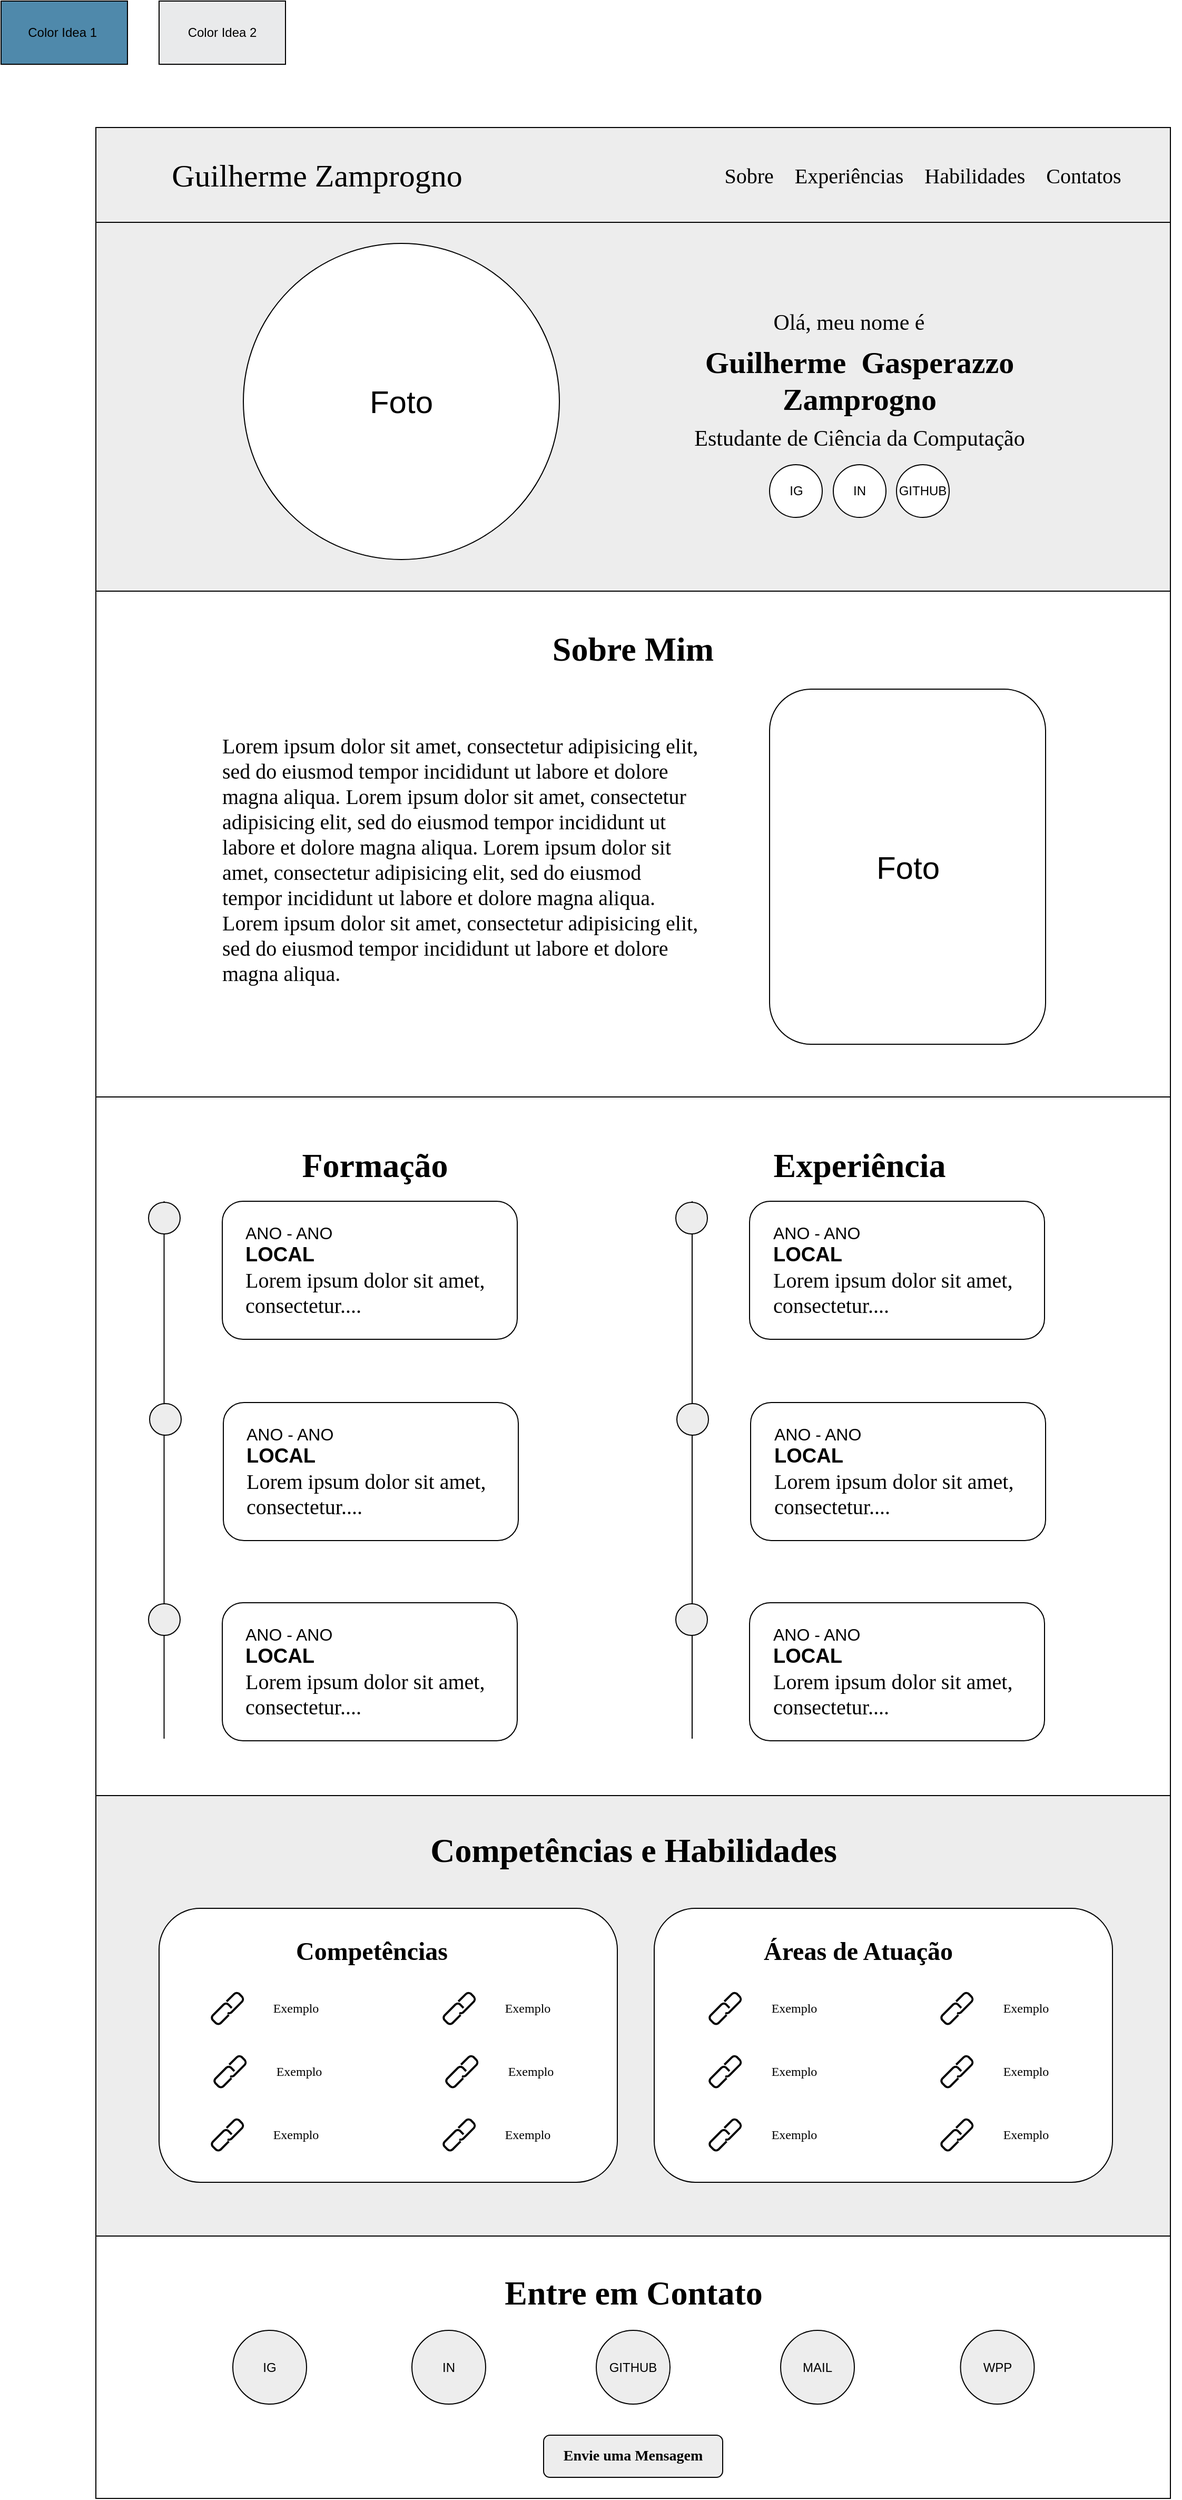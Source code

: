 <mxfile version="24.2.5" type="device" pages="2">
  <diagram name="Index" id="iQK3GB3rTl5IFS7BH4yy">
    <mxGraphModel dx="7560" dy="3790" grid="1" gridSize="10" guides="1" tooltips="1" connect="1" arrows="1" fold="1" page="1" pageScale="1" pageWidth="827" pageHeight="1169" math="0" shadow="0">
      <root>
        <mxCell id="0" />
        <mxCell id="1" parent="0" />
        <mxCell id="q1Ey_vbQQBh8fzx_5P-x-2" value="" style="rounded=0;whiteSpace=wrap;html=1;" parent="1" vertex="1">
          <mxGeometry x="100" y="170" width="1020" height="2250" as="geometry" />
        </mxCell>
        <mxCell id="q1Ey_vbQQBh8fzx_5P-x-16" value="" style="rounded=0;whiteSpace=wrap;html=1;" parent="1" vertex="1">
          <mxGeometry x="100" y="610" width="1020" height="480" as="geometry" />
        </mxCell>
        <mxCell id="q1Ey_vbQQBh8fzx_5P-x-6" value="" style="rounded=0;whiteSpace=wrap;html=1;fillColor=#EDEDED;strokeColor=#000000;" parent="1" vertex="1">
          <mxGeometry x="100" y="170" width="1020" height="440" as="geometry" />
        </mxCell>
        <mxCell id="5_ICcsxwsLxnQLs51w0j-1" value="Color Idea 1&amp;nbsp;" style="rounded=0;whiteSpace=wrap;html=1;fillColor=#4F89AB;" parent="1" vertex="1">
          <mxGeometry x="10" y="50" width="120" height="60" as="geometry" />
        </mxCell>
        <mxCell id="5_ICcsxwsLxnQLs51w0j-2" value="Color Idea 2" style="rounded=0;whiteSpace=wrap;html=1;fillColor=#e9eaeb;" parent="1" vertex="1">
          <mxGeometry x="160" y="50" width="120" height="60" as="geometry" />
        </mxCell>
        <mxCell id="q1Ey_vbQQBh8fzx_5P-x-3" value="" style="rounded=0;whiteSpace=wrap;html=1;fillColor=#EDEDED;" parent="1" vertex="1">
          <mxGeometry x="100" y="170" width="1020" height="90" as="geometry" />
        </mxCell>
        <mxCell id="q1Ey_vbQQBh8fzx_5P-x-4" value="Guilherme Zamprogno" style="text;html=1;align=center;verticalAlign=middle;whiteSpace=wrap;rounded=0;fontFamily=Montserrat;fontSize=30;fontStyle=0;fontSource=https%3A%2F%2Ffonts.googleapis.com%2Fcss%3Ffamily%3DMontserrat;" parent="1" vertex="1">
          <mxGeometry x="120" y="200" width="380" height="30" as="geometry" />
        </mxCell>
        <mxCell id="q1Ey_vbQQBh8fzx_5P-x-7" value="Sobre&amp;nbsp; &amp;nbsp; Experiências&amp;nbsp; &amp;nbsp; Habilidades&amp;nbsp; &amp;nbsp; Contatos" style="text;html=1;align=center;verticalAlign=middle;whiteSpace=wrap;rounded=0;fontFamily=Montserrat;fontSize=20;fontSource=https%3A%2F%2Ffonts.googleapis.com%2Fcss%3Ffamily%3DMontserrat;" parent="1" vertex="1">
          <mxGeometry x="640" y="200" width="490" height="30" as="geometry" />
        </mxCell>
        <mxCell id="q1Ey_vbQQBh8fzx_5P-x-8" value="&lt;font style=&quot;font-size: 30px;&quot;&gt;Foto&lt;/font&gt;" style="ellipse;whiteSpace=wrap;html=1;aspect=fixed;" parent="1" vertex="1">
          <mxGeometry x="240" y="280" width="300" height="300" as="geometry" />
        </mxCell>
        <mxCell id="q1Ey_vbQQBh8fzx_5P-x-10" value="Guilherme&amp;nbsp; Gasperazzo&lt;div style=&quot;font-size: 29px;&quot;&gt;Zamprogno&lt;/div&gt;" style="text;html=1;align=center;verticalAlign=middle;whiteSpace=wrap;rounded=0;fontFamily=Montserrat;fontSize=29;fontStyle=1;fontSource=https%3A%2F%2Ffonts.googleapis.com%2Fcss%3Ffamily%3DMontserrat;" parent="1" vertex="1">
          <mxGeometry x="620" y="395" width="410" height="30" as="geometry" />
        </mxCell>
        <mxCell id="q1Ey_vbQQBh8fzx_5P-x-12" value="Olá, meu nome é" style="text;html=1;align=center;verticalAlign=middle;whiteSpace=wrap;rounded=0;fontFamily=Montserrat;fontSize=21;fontStyle=0;fontSource=https%3A%2F%2Ffonts.googleapis.com%2Fcss%3Ffamily%3DMontserrat;" parent="1" vertex="1">
          <mxGeometry x="630" y="340" width="370" height="30" as="geometry" />
        </mxCell>
        <mxCell id="q1Ey_vbQQBh8fzx_5P-x-13" value="Estudante de Ciência da Computação" style="text;html=1;align=center;verticalAlign=middle;whiteSpace=wrap;rounded=0;fontFamily=Montserrat;fontSize=21;fontStyle=0;fontSource=https%3A%2F%2Ffonts.googleapis.com%2Fcss%3Ffamily%3DMontserrat;" parent="1" vertex="1">
          <mxGeometry x="560" y="450" width="530" height="30" as="geometry" />
        </mxCell>
        <mxCell id="q1Ey_vbQQBh8fzx_5P-x-15" value="Sobre Mim" style="text;html=1;align=center;verticalAlign=middle;whiteSpace=wrap;rounded=0;fontFamily=Montserrat;fontSize=32;fontStyle=1;fontSource=https%3A%2F%2Ffonts.googleapis.com%2Fcss%3Ffamily%3DMontserrat;" parent="1" vertex="1">
          <mxGeometry x="425" y="650" width="370" height="30" as="geometry" />
        </mxCell>
        <mxCell id="q1Ey_vbQQBh8fzx_5P-x-17" value="&lt;font style=&quot;font-size: 30px;&quot;&gt;Foto&lt;/font&gt;" style="rounded=1;whiteSpace=wrap;html=1;" parent="1" vertex="1">
          <mxGeometry x="739.5" y="703" width="262" height="337" as="geometry" />
        </mxCell>
        <mxCell id="q1Ey_vbQQBh8fzx_5P-x-18" value="&lt;h1 style=&quot;margin-top: 0px; font-size: 20px;&quot;&gt;&lt;span style=&quot;font-weight: normal; font-size: 20px;&quot;&gt;&lt;span style=&quot;background-color: initial; font-size: 20px;&quot;&gt;Lorem ipsum dolor sit amet, consectetur adipisicing elit, sed do eiusmod tempor incididunt ut labore et dolore magna aliqua.&amp;nbsp;&lt;/span&gt;Lorem ipsum dolor sit amet, consectetur adipisicing elit, sed do eiusmod tempor incididunt ut labore et dolore magna aliqua. Lorem ipsum dolor sit amet, consectetur adipisicing elit, sed do eiusmod tempor incididunt ut labore et dolore magna aliqua. Lorem ipsum dolor sit amet, consectetur adipisicing elit, sed do eiusmod tempor incididunt ut labore et dolore magna aliqua.&lt;/span&gt;&lt;br style=&quot;font-size: 20px;&quot;&gt;&lt;/h1&gt;" style="text;html=1;whiteSpace=wrap;overflow=hidden;rounded=0;fontSize=20;spacing=0;fontFamily=Montserrat;fontSource=https%3A%2F%2Ffonts.googleapis.com%2Fcss%3Ffamily%3DMontserrat;" parent="1" vertex="1">
          <mxGeometry x="219.5" y="740" width="450" height="350" as="geometry" />
        </mxCell>
        <mxCell id="q1Ey_vbQQBh8fzx_5P-x-19" value="" style="rounded=0;whiteSpace=wrap;html=1;" parent="1" vertex="1">
          <mxGeometry x="100" y="1090" width="1020" height="670" as="geometry" />
        </mxCell>
        <mxCell id="q1Ey_vbQQBh8fzx_5P-x-20" value="" style="rounded=0;whiteSpace=wrap;html=1;fillColor=#EDEDED;" parent="1" vertex="1">
          <mxGeometry x="100" y="1753" width="1020" height="418" as="geometry" />
        </mxCell>
        <mxCell id="q1Ey_vbQQBh8fzx_5P-x-21" value="" style="rounded=0;whiteSpace=wrap;html=1;" parent="1" vertex="1">
          <mxGeometry x="100" y="2171" width="1020" height="249" as="geometry" />
        </mxCell>
        <mxCell id="q1Ey_vbQQBh8fzx_5P-x-22" value="Formação" style="text;html=1;align=center;verticalAlign=middle;whiteSpace=wrap;rounded=0;fontFamily=Montserrat;fontSize=32;fontStyle=1;fontSource=https%3A%2F%2Ffonts.googleapis.com%2Fcss%3Ffamily%3DMontserrat;" parent="1" vertex="1">
          <mxGeometry x="180" y="1140" width="370" height="30" as="geometry" />
        </mxCell>
        <mxCell id="q1Ey_vbQQBh8fzx_5P-x-23" value="Experiência" style="text;html=1;align=center;verticalAlign=middle;whiteSpace=wrap;rounded=0;fontFamily=Montserrat;fontSize=32;fontStyle=1;fontSource=https%3A%2F%2Ffonts.googleapis.com%2Fcss%3Ffamily%3DMontserrat;" parent="1" vertex="1">
          <mxGeometry x="640" y="1140" width="370" height="30" as="geometry" />
        </mxCell>
        <mxCell id="q1Ey_vbQQBh8fzx_5P-x-24" value="Competências e Habilidades" style="text;html=1;align=center;verticalAlign=middle;whiteSpace=wrap;rounded=0;fontFamily=Montserrat;fontSize=32;fontStyle=1;fontSource=https%3A%2F%2Ffonts.googleapis.com%2Fcss%3Ffamily%3DMontserrat;" parent="1" vertex="1">
          <mxGeometry x="347.5" y="1790" width="525" height="30" as="geometry" />
        </mxCell>
        <mxCell id="q1Ey_vbQQBh8fzx_5P-x-25" value="" style="rounded=1;whiteSpace=wrap;html=1;" parent="1" vertex="1">
          <mxGeometry x="160" y="1860" width="435" height="260" as="geometry" />
        </mxCell>
        <mxCell id="q1Ey_vbQQBh8fzx_5P-x-26" value="&lt;h1 style=&quot;margin-top: 0px;&quot;&gt;Competências&lt;/h1&gt;" style="text;html=1;whiteSpace=wrap;overflow=hidden;rounded=0;fontFamily=Montserrat;fontSource=https%3A%2F%2Ffonts.googleapis.com%2Fcss%3Ffamily%3DMontserrat;" parent="1" vertex="1">
          <mxGeometry x="287.5" y="1880" width="180" height="40" as="geometry" />
        </mxCell>
        <mxCell id="q1Ey_vbQQBh8fzx_5P-x-27" value="" style="rounded=1;whiteSpace=wrap;html=1;" parent="1" vertex="1">
          <mxGeometry x="630" y="1860" width="435" height="260" as="geometry" />
        </mxCell>
        <mxCell id="sJt9_mHVqc-ff4HQ3_H--1" value="IG" style="ellipse;whiteSpace=wrap;html=1;aspect=fixed;" vertex="1" parent="1">
          <mxGeometry x="739.5" y="490" width="50" height="50" as="geometry" />
        </mxCell>
        <mxCell id="sJt9_mHVqc-ff4HQ3_H--2" value="IN" style="ellipse;whiteSpace=wrap;html=1;aspect=fixed;" vertex="1" parent="1">
          <mxGeometry x="800" y="490" width="50" height="50" as="geometry" />
        </mxCell>
        <mxCell id="sJt9_mHVqc-ff4HQ3_H--3" value="GITHUB" style="ellipse;whiteSpace=wrap;html=1;aspect=fixed;" vertex="1" parent="1">
          <mxGeometry x="860" y="490" width="50" height="50" as="geometry" />
        </mxCell>
        <mxCell id="sJt9_mHVqc-ff4HQ3_H--7" value="" style="endArrow=none;html=1;rounded=0;" edge="1" parent="1">
          <mxGeometry width="50" height="50" relative="1" as="geometry">
            <mxPoint x="164.75" y="1699" as="sourcePoint" />
            <mxPoint x="164.75" y="1189" as="targetPoint" />
          </mxGeometry>
        </mxCell>
        <mxCell id="sJt9_mHVqc-ff4HQ3_H--8" value="" style="endArrow=none;html=1;rounded=0;" edge="1" parent="1">
          <mxGeometry width="50" height="50" relative="1" as="geometry">
            <mxPoint x="666" y="1699" as="sourcePoint" />
            <mxPoint x="666" y="1189" as="targetPoint" />
          </mxGeometry>
        </mxCell>
        <mxCell id="sJt9_mHVqc-ff4HQ3_H--9" value="&lt;div style=&quot;&quot;&gt;&lt;span style=&quot;font-size: 16px; background-color: initial;&quot;&gt;ANO - ANO&lt;/span&gt;&lt;/div&gt;&lt;div&gt;&lt;b&gt;&lt;font style=&quot;font-size: 19px;&quot;&gt;LOCAL&lt;/font&gt;&lt;/b&gt;&lt;br&gt;&lt;font style=&quot;font-size: 19px;&quot;&gt;&lt;h1 style=&quot;font-family: Montserrat; margin-top: 0px; font-size: 20px;&quot;&gt;&lt;span style=&quot;font-weight: normal;&quot;&gt;&lt;span style=&quot;background-color: initial;&quot;&gt;Lorem ipsum dolor sit amet, consectetur....&lt;/span&gt;&lt;/span&gt;&lt;/h1&gt;&lt;/font&gt;&lt;/div&gt;" style="rounded=1;whiteSpace=wrap;html=1;align=left;spacingTop=12;spacingLeft=20;" vertex="1" parent="1">
          <mxGeometry x="220" y="1189" width="280" height="131" as="geometry" />
        </mxCell>
        <mxCell id="sJt9_mHVqc-ff4HQ3_H--10" value="" style="ellipse;whiteSpace=wrap;html=1;aspect=fixed;fillColor=#EDEDED;" vertex="1" parent="1">
          <mxGeometry x="150" y="1190" width="30" height="30" as="geometry" />
        </mxCell>
        <mxCell id="sJt9_mHVqc-ff4HQ3_H--12" value="&lt;div style=&quot;&quot;&gt;&lt;span style=&quot;font-size: 16px; background-color: initial;&quot;&gt;ANO - ANO&lt;/span&gt;&lt;/div&gt;&lt;div&gt;&lt;b&gt;&lt;font style=&quot;font-size: 19px;&quot;&gt;LOCAL&lt;/font&gt;&lt;/b&gt;&lt;br&gt;&lt;font style=&quot;font-size: 19px;&quot;&gt;&lt;h1 style=&quot;font-family: Montserrat; margin-top: 0px; font-size: 20px;&quot;&gt;&lt;span style=&quot;font-weight: normal;&quot;&gt;&lt;span style=&quot;background-color: initial;&quot;&gt;Lorem ipsum dolor sit amet, consectetur....&lt;/span&gt;&lt;/span&gt;&lt;/h1&gt;&lt;/font&gt;&lt;/div&gt;" style="rounded=1;whiteSpace=wrap;html=1;align=left;spacingTop=12;spacingLeft=20;" vertex="1" parent="1">
          <mxGeometry x="221" y="1380" width="280" height="131" as="geometry" />
        </mxCell>
        <mxCell id="sJt9_mHVqc-ff4HQ3_H--13" value="" style="ellipse;whiteSpace=wrap;html=1;aspect=fixed;fillColor=#EDEDED;" vertex="1" parent="1">
          <mxGeometry x="151" y="1381" width="30" height="30" as="geometry" />
        </mxCell>
        <mxCell id="sJt9_mHVqc-ff4HQ3_H--14" value="&lt;div style=&quot;&quot;&gt;&lt;span style=&quot;font-size: 16px; background-color: initial;&quot;&gt;ANO - ANO&lt;/span&gt;&lt;/div&gt;&lt;div&gt;&lt;b&gt;&lt;font style=&quot;font-size: 19px;&quot;&gt;LOCAL&lt;/font&gt;&lt;/b&gt;&lt;br&gt;&lt;font style=&quot;font-size: 19px;&quot;&gt;&lt;h1 style=&quot;font-family: Montserrat; margin-top: 0px; font-size: 20px;&quot;&gt;&lt;span style=&quot;font-weight: normal;&quot;&gt;&lt;span style=&quot;background-color: initial;&quot;&gt;Lorem ipsum dolor sit amet, consectetur....&lt;/span&gt;&lt;/span&gt;&lt;/h1&gt;&lt;/font&gt;&lt;/div&gt;" style="rounded=1;whiteSpace=wrap;html=1;align=left;spacingTop=12;spacingLeft=20;" vertex="1" parent="1">
          <mxGeometry x="220" y="1570" width="280" height="131" as="geometry" />
        </mxCell>
        <mxCell id="sJt9_mHVqc-ff4HQ3_H--15" value="" style="ellipse;whiteSpace=wrap;html=1;aspect=fixed;fillColor=#EDEDED;" vertex="1" parent="1">
          <mxGeometry x="150" y="1571" width="30" height="30" as="geometry" />
        </mxCell>
        <mxCell id="sJt9_mHVqc-ff4HQ3_H--16" value="&lt;div style=&quot;&quot;&gt;&lt;span style=&quot;font-size: 16px; background-color: initial;&quot;&gt;ANO - ANO&lt;/span&gt;&lt;/div&gt;&lt;div&gt;&lt;b&gt;&lt;font style=&quot;font-size: 19px;&quot;&gt;LOCAL&lt;/font&gt;&lt;/b&gt;&lt;br&gt;&lt;font style=&quot;font-size: 19px;&quot;&gt;&lt;h1 style=&quot;font-family: Montserrat; margin-top: 0px; font-size: 20px;&quot;&gt;&lt;span style=&quot;font-weight: normal;&quot;&gt;&lt;span style=&quot;background-color: initial;&quot;&gt;Lorem ipsum dolor sit amet, consectetur....&lt;/span&gt;&lt;/span&gt;&lt;/h1&gt;&lt;/font&gt;&lt;/div&gt;" style="rounded=1;whiteSpace=wrap;html=1;align=left;spacingTop=12;spacingLeft=20;" vertex="1" parent="1">
          <mxGeometry x="720.5" y="1189" width="280" height="131" as="geometry" />
        </mxCell>
        <mxCell id="sJt9_mHVqc-ff4HQ3_H--17" value="" style="ellipse;whiteSpace=wrap;html=1;aspect=fixed;fillColor=#EDEDED;" vertex="1" parent="1">
          <mxGeometry x="650.5" y="1190" width="30" height="30" as="geometry" />
        </mxCell>
        <mxCell id="sJt9_mHVqc-ff4HQ3_H--18" value="&lt;div style=&quot;&quot;&gt;&lt;span style=&quot;font-size: 16px; background-color: initial;&quot;&gt;ANO - ANO&lt;/span&gt;&lt;/div&gt;&lt;div&gt;&lt;b&gt;&lt;font style=&quot;font-size: 19px;&quot;&gt;LOCAL&lt;/font&gt;&lt;/b&gt;&lt;br&gt;&lt;font style=&quot;font-size: 19px;&quot;&gt;&lt;h1 style=&quot;font-family: Montserrat; margin-top: 0px; font-size: 20px;&quot;&gt;&lt;span style=&quot;font-weight: normal;&quot;&gt;&lt;span style=&quot;background-color: initial;&quot;&gt;Lorem ipsum dolor sit amet, consectetur....&lt;/span&gt;&lt;/span&gt;&lt;/h1&gt;&lt;/font&gt;&lt;/div&gt;" style="rounded=1;whiteSpace=wrap;html=1;align=left;spacingTop=12;spacingLeft=20;" vertex="1" parent="1">
          <mxGeometry x="721.5" y="1380" width="280" height="131" as="geometry" />
        </mxCell>
        <mxCell id="sJt9_mHVqc-ff4HQ3_H--19" value="" style="ellipse;whiteSpace=wrap;html=1;aspect=fixed;fillColor=#EDEDED;" vertex="1" parent="1">
          <mxGeometry x="651.5" y="1381" width="30" height="30" as="geometry" />
        </mxCell>
        <mxCell id="sJt9_mHVqc-ff4HQ3_H--20" value="&lt;div style=&quot;&quot;&gt;&lt;span style=&quot;font-size: 16px; background-color: initial;&quot;&gt;ANO - ANO&lt;/span&gt;&lt;/div&gt;&lt;div&gt;&lt;b&gt;&lt;font style=&quot;font-size: 19px;&quot;&gt;LOCAL&lt;/font&gt;&lt;/b&gt;&lt;br&gt;&lt;font style=&quot;font-size: 19px;&quot;&gt;&lt;h1 style=&quot;font-family: Montserrat; margin-top: 0px; font-size: 20px;&quot;&gt;&lt;span style=&quot;font-weight: normal;&quot;&gt;&lt;span style=&quot;background-color: initial;&quot;&gt;Lorem ipsum dolor sit amet, consectetur....&lt;/span&gt;&lt;/span&gt;&lt;/h1&gt;&lt;/font&gt;&lt;/div&gt;" style="rounded=1;whiteSpace=wrap;html=1;align=left;spacingTop=12;spacingLeft=20;" vertex="1" parent="1">
          <mxGeometry x="720.5" y="1570" width="280" height="131" as="geometry" />
        </mxCell>
        <mxCell id="sJt9_mHVqc-ff4HQ3_H--21" value="" style="ellipse;whiteSpace=wrap;html=1;aspect=fixed;fillColor=#EDEDED;" vertex="1" parent="1">
          <mxGeometry x="650.5" y="1571" width="30" height="30" as="geometry" />
        </mxCell>
        <mxCell id="sJt9_mHVqc-ff4HQ3_H--22" value="&lt;h1 style=&quot;margin-top: 0px;&quot;&gt;Áreas de Atuação&lt;/h1&gt;" style="text;html=1;whiteSpace=wrap;overflow=hidden;rounded=0;fontFamily=Montserrat;fontSource=https%3A%2F%2Ffonts.googleapis.com%2Fcss%3Ffamily%3DMontserrat;" vertex="1" parent="1">
          <mxGeometry x="732.25" y="1880" width="258.5" height="40" as="geometry" />
        </mxCell>
        <mxCell id="sJt9_mHVqc-ff4HQ3_H--23" value="" style="html=1;verticalLabelPosition=bottom;align=center;labelBackgroundColor=#ffffff;verticalAlign=top;strokeWidth=2;strokeColor=#000000;shadow=0;dashed=0;shape=mxgraph.ios7.icons.link;fontColor=#050505;" vertex="1" parent="1">
          <mxGeometry x="210" y="1940" width="30" height="30" as="geometry" />
        </mxCell>
        <mxCell id="sJt9_mHVqc-ff4HQ3_H--24" value="Exemplo" style="text;html=1;align=center;verticalAlign=middle;whiteSpace=wrap;rounded=0;fontFamily=Montserrat;fontSource=https%3A%2F%2Ffonts.googleapis.com%2Fcss%3Ffamily%3DMontserrat;" vertex="1" parent="1">
          <mxGeometry x="260" y="1940" width="60" height="30" as="geometry" />
        </mxCell>
        <mxCell id="sJt9_mHVqc-ff4HQ3_H--25" value="" style="html=1;verticalLabelPosition=bottom;align=center;labelBackgroundColor=#ffffff;verticalAlign=top;strokeWidth=2;strokeColor=#000000;shadow=0;dashed=0;shape=mxgraph.ios7.icons.link;fontColor=#050505;" vertex="1" parent="1">
          <mxGeometry x="430" y="1940" width="30" height="30" as="geometry" />
        </mxCell>
        <mxCell id="sJt9_mHVqc-ff4HQ3_H--26" value="Exemplo" style="text;html=1;align=center;verticalAlign=middle;whiteSpace=wrap;rounded=0;fontFamily=Montserrat;fontSource=https%3A%2F%2Ffonts.googleapis.com%2Fcss%3Ffamily%3DMontserrat;" vertex="1" parent="1">
          <mxGeometry x="480" y="1940" width="60" height="30" as="geometry" />
        </mxCell>
        <mxCell id="sJt9_mHVqc-ff4HQ3_H--32" value="" style="html=1;verticalLabelPosition=bottom;align=center;labelBackgroundColor=#ffffff;verticalAlign=top;strokeWidth=2;strokeColor=#000000;shadow=0;dashed=0;shape=mxgraph.ios7.icons.link;fontColor=#050505;" vertex="1" parent="1">
          <mxGeometry x="212.5" y="2000" width="30" height="30" as="geometry" />
        </mxCell>
        <mxCell id="sJt9_mHVqc-ff4HQ3_H--33" value="Exemplo" style="text;html=1;align=center;verticalAlign=middle;whiteSpace=wrap;rounded=0;fontFamily=Montserrat;fontSource=https%3A%2F%2Ffonts.googleapis.com%2Fcss%3Ffamily%3DMontserrat;" vertex="1" parent="1">
          <mxGeometry x="262.5" y="2000" width="60" height="30" as="geometry" />
        </mxCell>
        <mxCell id="sJt9_mHVqc-ff4HQ3_H--34" value="" style="html=1;verticalLabelPosition=bottom;align=center;labelBackgroundColor=#ffffff;verticalAlign=top;strokeWidth=2;strokeColor=#000000;shadow=0;dashed=0;shape=mxgraph.ios7.icons.link;fontColor=#050505;" vertex="1" parent="1">
          <mxGeometry x="432.5" y="2000" width="30" height="30" as="geometry" />
        </mxCell>
        <mxCell id="sJt9_mHVqc-ff4HQ3_H--35" value="Exemplo" style="text;html=1;align=center;verticalAlign=middle;whiteSpace=wrap;rounded=0;fontFamily=Montserrat;fontSource=https%3A%2F%2Ffonts.googleapis.com%2Fcss%3Ffamily%3DMontserrat;" vertex="1" parent="1">
          <mxGeometry x="482.5" y="2000" width="60" height="30" as="geometry" />
        </mxCell>
        <mxCell id="sJt9_mHVqc-ff4HQ3_H--36" value="" style="html=1;verticalLabelPosition=bottom;align=center;labelBackgroundColor=#ffffff;verticalAlign=top;strokeWidth=2;strokeColor=#000000;shadow=0;dashed=0;shape=mxgraph.ios7.icons.link;fontColor=#050505;" vertex="1" parent="1">
          <mxGeometry x="210" y="2060" width="30" height="30" as="geometry" />
        </mxCell>
        <mxCell id="sJt9_mHVqc-ff4HQ3_H--37" value="Exemplo" style="text;html=1;align=center;verticalAlign=middle;whiteSpace=wrap;rounded=0;fontFamily=Montserrat;fontSource=https%3A%2F%2Ffonts.googleapis.com%2Fcss%3Ffamily%3DMontserrat;" vertex="1" parent="1">
          <mxGeometry x="260" y="2060" width="60" height="30" as="geometry" />
        </mxCell>
        <mxCell id="sJt9_mHVqc-ff4HQ3_H--38" value="" style="html=1;verticalLabelPosition=bottom;align=center;labelBackgroundColor=#ffffff;verticalAlign=top;strokeWidth=2;strokeColor=#000000;shadow=0;dashed=0;shape=mxgraph.ios7.icons.link;fontColor=#050505;" vertex="1" parent="1">
          <mxGeometry x="430" y="2060" width="30" height="30" as="geometry" />
        </mxCell>
        <mxCell id="sJt9_mHVqc-ff4HQ3_H--39" value="Exemplo" style="text;html=1;align=center;verticalAlign=middle;whiteSpace=wrap;rounded=0;fontFamily=Montserrat;fontSource=https%3A%2F%2Ffonts.googleapis.com%2Fcss%3Ffamily%3DMontserrat;" vertex="1" parent="1">
          <mxGeometry x="480" y="2060" width="60" height="30" as="geometry" />
        </mxCell>
        <mxCell id="sJt9_mHVqc-ff4HQ3_H--40" value="" style="html=1;verticalLabelPosition=bottom;align=center;labelBackgroundColor=#ffffff;verticalAlign=top;strokeWidth=2;strokeColor=#000000;shadow=0;dashed=0;shape=mxgraph.ios7.icons.link;fontColor=#050505;" vertex="1" parent="1">
          <mxGeometry x="682.5" y="1940" width="30" height="30" as="geometry" />
        </mxCell>
        <mxCell id="sJt9_mHVqc-ff4HQ3_H--41" value="Exemplo" style="text;html=1;align=center;verticalAlign=middle;whiteSpace=wrap;rounded=0;fontFamily=Montserrat;fontSource=https%3A%2F%2Ffonts.googleapis.com%2Fcss%3Ffamily%3DMontserrat;" vertex="1" parent="1">
          <mxGeometry x="732.5" y="1940" width="60" height="30" as="geometry" />
        </mxCell>
        <mxCell id="sJt9_mHVqc-ff4HQ3_H--42" value="" style="html=1;verticalLabelPosition=bottom;align=center;labelBackgroundColor=#ffffff;verticalAlign=top;strokeWidth=2;strokeColor=#000000;shadow=0;dashed=0;shape=mxgraph.ios7.icons.link;fontColor=#050505;" vertex="1" parent="1">
          <mxGeometry x="902.5" y="1940" width="30" height="30" as="geometry" />
        </mxCell>
        <mxCell id="sJt9_mHVqc-ff4HQ3_H--43" value="Exemplo" style="text;html=1;align=center;verticalAlign=middle;whiteSpace=wrap;rounded=0;fontFamily=Montserrat;fontSource=https%3A%2F%2Ffonts.googleapis.com%2Fcss%3Ffamily%3DMontserrat;" vertex="1" parent="1">
          <mxGeometry x="952.5" y="1940" width="60" height="30" as="geometry" />
        </mxCell>
        <mxCell id="sJt9_mHVqc-ff4HQ3_H--44" value="" style="html=1;verticalLabelPosition=bottom;align=center;labelBackgroundColor=#ffffff;verticalAlign=top;strokeWidth=2;strokeColor=#000000;shadow=0;dashed=0;shape=mxgraph.ios7.icons.link;fontColor=#050505;" vertex="1" parent="1">
          <mxGeometry x="682.5" y="2000" width="30" height="30" as="geometry" />
        </mxCell>
        <mxCell id="sJt9_mHVqc-ff4HQ3_H--45" value="Exemplo" style="text;html=1;align=center;verticalAlign=middle;whiteSpace=wrap;rounded=0;fontFamily=Montserrat;fontSource=https%3A%2F%2Ffonts.googleapis.com%2Fcss%3Ffamily%3DMontserrat;" vertex="1" parent="1">
          <mxGeometry x="732.5" y="2000" width="60" height="30" as="geometry" />
        </mxCell>
        <mxCell id="sJt9_mHVqc-ff4HQ3_H--46" value="" style="html=1;verticalLabelPosition=bottom;align=center;labelBackgroundColor=#ffffff;verticalAlign=top;strokeWidth=2;strokeColor=#000000;shadow=0;dashed=0;shape=mxgraph.ios7.icons.link;fontColor=#050505;" vertex="1" parent="1">
          <mxGeometry x="902.5" y="2000" width="30" height="30" as="geometry" />
        </mxCell>
        <mxCell id="sJt9_mHVqc-ff4HQ3_H--47" value="Exemplo" style="text;html=1;align=center;verticalAlign=middle;whiteSpace=wrap;rounded=0;fontFamily=Montserrat;fontSource=https%3A%2F%2Ffonts.googleapis.com%2Fcss%3Ffamily%3DMontserrat;" vertex="1" parent="1">
          <mxGeometry x="952.5" y="2000" width="60" height="30" as="geometry" />
        </mxCell>
        <mxCell id="sJt9_mHVqc-ff4HQ3_H--48" value="" style="html=1;verticalLabelPosition=bottom;align=center;labelBackgroundColor=#ffffff;verticalAlign=top;strokeWidth=2;strokeColor=#000000;shadow=0;dashed=0;shape=mxgraph.ios7.icons.link;fontColor=#050505;" vertex="1" parent="1">
          <mxGeometry x="682.5" y="2060" width="30" height="30" as="geometry" />
        </mxCell>
        <mxCell id="sJt9_mHVqc-ff4HQ3_H--49" value="Exemplo" style="text;html=1;align=center;verticalAlign=middle;whiteSpace=wrap;rounded=0;fontFamily=Montserrat;fontSource=https%3A%2F%2Ffonts.googleapis.com%2Fcss%3Ffamily%3DMontserrat;" vertex="1" parent="1">
          <mxGeometry x="732.5" y="2060" width="60" height="30" as="geometry" />
        </mxCell>
        <mxCell id="sJt9_mHVqc-ff4HQ3_H--50" value="" style="html=1;verticalLabelPosition=bottom;align=center;labelBackgroundColor=#ffffff;verticalAlign=top;strokeWidth=2;strokeColor=#000000;shadow=0;dashed=0;shape=mxgraph.ios7.icons.link;fontColor=#050505;" vertex="1" parent="1">
          <mxGeometry x="902.5" y="2060" width="30" height="30" as="geometry" />
        </mxCell>
        <mxCell id="sJt9_mHVqc-ff4HQ3_H--51" value="Exemplo" style="text;html=1;align=center;verticalAlign=middle;whiteSpace=wrap;rounded=0;fontFamily=Montserrat;fontSource=https%3A%2F%2Ffonts.googleapis.com%2Fcss%3Ffamily%3DMontserrat;" vertex="1" parent="1">
          <mxGeometry x="952.5" y="2060" width="60" height="30" as="geometry" />
        </mxCell>
        <mxCell id="sJt9_mHVqc-ff4HQ3_H--53" value="Entre em Contato" style="text;html=1;align=center;verticalAlign=middle;whiteSpace=wrap;rounded=0;fontFamily=Montserrat;fontSize=32;fontStyle=1;fontSource=https%3A%2F%2Ffonts.googleapis.com%2Fcss%3Ffamily%3DMontserrat;" vertex="1" parent="1">
          <mxGeometry x="456.5" y="2210" width="307" height="30" as="geometry" />
        </mxCell>
        <mxCell id="sJt9_mHVqc-ff4HQ3_H--54" value="IG" style="ellipse;whiteSpace=wrap;html=1;aspect=fixed;fillColor=#EDEDED;" vertex="1" parent="1">
          <mxGeometry x="230" y="2260.5" width="70" height="70" as="geometry" />
        </mxCell>
        <mxCell id="sJt9_mHVqc-ff4HQ3_H--55" value="IN" style="ellipse;whiteSpace=wrap;html=1;aspect=fixed;fillColor=#EDEDED;" vertex="1" parent="1">
          <mxGeometry x="400" y="2260.5" width="70" height="70" as="geometry" />
        </mxCell>
        <mxCell id="sJt9_mHVqc-ff4HQ3_H--56" value="GITHUB" style="ellipse;whiteSpace=wrap;html=1;aspect=fixed;fillColor=#EDEDED;" vertex="1" parent="1">
          <mxGeometry x="575" y="2260.5" width="70" height="70" as="geometry" />
        </mxCell>
        <mxCell id="sJt9_mHVqc-ff4HQ3_H--57" value="MAIL" style="ellipse;whiteSpace=wrap;html=1;aspect=fixed;fillColor=#EDEDED;" vertex="1" parent="1">
          <mxGeometry x="750" y="2260.5" width="70" height="70" as="geometry" />
        </mxCell>
        <mxCell id="sJt9_mHVqc-ff4HQ3_H--58" value="WPP" style="ellipse;whiteSpace=wrap;html=1;aspect=fixed;fillColor=#EDEDED;" vertex="1" parent="1">
          <mxGeometry x="920.75" y="2260.5" width="70" height="70" as="geometry" />
        </mxCell>
        <mxCell id="sJt9_mHVqc-ff4HQ3_H--59" value="&lt;font face=&quot;Montserrat&quot; data-font-src=&quot;https://fonts.googleapis.com/css?family=Montserrat&quot; style=&quot;font-size: 14px;&quot;&gt;Envie uma Mensagem&lt;/font&gt;" style="rounded=1;whiteSpace=wrap;html=1;fontStyle=1;fillColor=#EDEDED;" vertex="1" parent="1">
          <mxGeometry x="525" y="2360" width="170" height="40" as="geometry" />
        </mxCell>
      </root>
    </mxGraphModel>
  </diagram>
  <diagram id="-9SPQVLhTipkbZlpKuTl" name="Contato">
    <mxGraphModel dx="1693" dy="1263" grid="1" gridSize="10" guides="1" tooltips="1" connect="1" arrows="1" fold="1" page="1" pageScale="1" pageWidth="827" pageHeight="1169" math="0" shadow="0">
      <root>
        <mxCell id="0" />
        <mxCell id="1" parent="0" />
        <mxCell id="ph6WdJTaJjh3JjgnrHwg-1" value="" style="rounded=0;whiteSpace=wrap;html=1;" vertex="1" parent="1">
          <mxGeometry x="930" y="510" width="1020" height="480" as="geometry" />
        </mxCell>
        <mxCell id="ph6WdJTaJjh3JjgnrHwg-2" value="" style="rounded=0;whiteSpace=wrap;html=1;fillColor=#EDEDED;" vertex="1" parent="1">
          <mxGeometry x="930" y="70" width="1020" height="440" as="geometry" />
        </mxCell>
        <mxCell id="ph6WdJTaJjh3JjgnrHwg-3" value="" style="rounded=0;whiteSpace=wrap;html=1;fillColor=#EDEDED;" vertex="1" parent="1">
          <mxGeometry x="930" y="70" width="1020" height="90" as="geometry" />
        </mxCell>
        <mxCell id="ph6WdJTaJjh3JjgnrHwg-4" value="Guilherme Zamprogno" style="text;html=1;align=center;verticalAlign=middle;whiteSpace=wrap;rounded=0;fontFamily=Montserrat;fontSize=30;fontStyle=0;fontSource=https%3A%2F%2Ffonts.googleapis.com%2Fcss%3Ffamily%3DMontserrat;" vertex="1" parent="1">
          <mxGeometry x="950" y="100" width="380" height="30" as="geometry" />
        </mxCell>
        <mxCell id="ph6WdJTaJjh3JjgnrHwg-5" value="Sobre&amp;nbsp; &amp;nbsp; Experiências&amp;nbsp; &amp;nbsp; Habilidades&amp;nbsp; &amp;nbsp; Contatos" style="text;html=1;align=center;verticalAlign=middle;whiteSpace=wrap;rounded=0;fontFamily=Montserrat;fontSize=20;fontSource=https%3A%2F%2Ffonts.googleapis.com%2Fcss%3Ffamily%3DMontserrat;" vertex="1" parent="1">
          <mxGeometry x="1470" y="100" width="490" height="30" as="geometry" />
        </mxCell>
        <mxCell id="ph6WdJTaJjh3JjgnrHwg-6" value="&lt;font style=&quot;font-size: 30px;&quot;&gt;Foto&lt;/font&gt;" style="ellipse;whiteSpace=wrap;html=1;aspect=fixed;" vertex="1" parent="1">
          <mxGeometry x="1070" y="180" width="300" height="300" as="geometry" />
        </mxCell>
        <mxCell id="ph6WdJTaJjh3JjgnrHwg-7" value="Guilherme&amp;nbsp; Gasperazzo&lt;div style=&quot;font-size: 29px;&quot;&gt;Zamprogno&lt;/div&gt;" style="text;html=1;align=center;verticalAlign=middle;whiteSpace=wrap;rounded=0;fontFamily=Montserrat;fontSize=29;fontStyle=1;fontSource=https%3A%2F%2Ffonts.googleapis.com%2Fcss%3Ffamily%3DMontserrat;" vertex="1" parent="1">
          <mxGeometry x="1450" y="295" width="410" height="30" as="geometry" />
        </mxCell>
        <mxCell id="ph6WdJTaJjh3JjgnrHwg-8" value="Olá, meu nome é" style="text;html=1;align=center;verticalAlign=middle;whiteSpace=wrap;rounded=0;fontFamily=Montserrat;fontSize=21;fontStyle=0;fontSource=https%3A%2F%2Ffonts.googleapis.com%2Fcss%3Ffamily%3DMontserrat;" vertex="1" parent="1">
          <mxGeometry x="1460" y="240" width="370" height="30" as="geometry" />
        </mxCell>
        <mxCell id="ph6WdJTaJjh3JjgnrHwg-9" value="Estudante de Ciência da Computação" style="text;html=1;align=center;verticalAlign=middle;whiteSpace=wrap;rounded=0;fontFamily=Montserrat;fontSize=21;fontStyle=0;fontSource=https%3A%2F%2Ffonts.googleapis.com%2Fcss%3Ffamily%3DMontserrat;" vertex="1" parent="1">
          <mxGeometry x="1390" y="350" width="530" height="30" as="geometry" />
        </mxCell>
        <mxCell id="ph6WdJTaJjh3JjgnrHwg-10" value="" style="rounded=0;whiteSpace=wrap;html=1;" vertex="1" parent="1">
          <mxGeometry x="930" y="990" width="1020" height="249" as="geometry" />
        </mxCell>
        <mxCell id="ph6WdJTaJjh3JjgnrHwg-11" value="IG" style="ellipse;whiteSpace=wrap;html=1;aspect=fixed;" vertex="1" parent="1">
          <mxGeometry x="1569.5" y="390" width="50" height="50" as="geometry" />
        </mxCell>
        <mxCell id="ph6WdJTaJjh3JjgnrHwg-12" value="IN" style="ellipse;whiteSpace=wrap;html=1;aspect=fixed;" vertex="1" parent="1">
          <mxGeometry x="1630" y="390" width="50" height="50" as="geometry" />
        </mxCell>
        <mxCell id="ph6WdJTaJjh3JjgnrHwg-13" value="GITHUB" style="ellipse;whiteSpace=wrap;html=1;aspect=fixed;" vertex="1" parent="1">
          <mxGeometry x="1690" y="390" width="50" height="50" as="geometry" />
        </mxCell>
        <mxCell id="ph6WdJTaJjh3JjgnrHwg-14" value="Redes Sociais" style="text;html=1;align=center;verticalAlign=middle;whiteSpace=wrap;rounded=0;fontFamily=Montserrat;fontSize=32;fontStyle=1;fontSource=https%3A%2F%2Ffonts.googleapis.com%2Fcss%3Ffamily%3DMontserrat;" vertex="1" parent="1">
          <mxGeometry x="1286.5" y="1029" width="307" height="30" as="geometry" />
        </mxCell>
        <mxCell id="ph6WdJTaJjh3JjgnrHwg-15" value="IG" style="ellipse;whiteSpace=wrap;html=1;aspect=fixed;fillColor=#EDEDED;" vertex="1" parent="1">
          <mxGeometry x="1060" y="1079.5" width="70" height="70" as="geometry" />
        </mxCell>
        <mxCell id="ph6WdJTaJjh3JjgnrHwg-16" value="IN" style="ellipse;whiteSpace=wrap;html=1;aspect=fixed;fillColor=#EDEDED;" vertex="1" parent="1">
          <mxGeometry x="1230" y="1079.5" width="70" height="70" as="geometry" />
        </mxCell>
        <mxCell id="ph6WdJTaJjh3JjgnrHwg-17" value="GITHUB" style="ellipse;whiteSpace=wrap;html=1;aspect=fixed;fillColor=#EDEDED;" vertex="1" parent="1">
          <mxGeometry x="1405" y="1079.5" width="70" height="70" as="geometry" />
        </mxCell>
        <mxCell id="ph6WdJTaJjh3JjgnrHwg-18" value="MAIL" style="ellipse;whiteSpace=wrap;html=1;aspect=fixed;fillColor=#EDEDED;" vertex="1" parent="1">
          <mxGeometry x="1580" y="1079.5" width="70" height="70" as="geometry" />
        </mxCell>
        <mxCell id="ph6WdJTaJjh3JjgnrHwg-19" value="WPP" style="ellipse;whiteSpace=wrap;html=1;aspect=fixed;fillColor=#EDEDED;" vertex="1" parent="1">
          <mxGeometry x="1750.75" y="1079.5" width="70" height="70" as="geometry" />
        </mxCell>
        <mxCell id="ph6WdJTaJjh3JjgnrHwg-20" value="&lt;font face=&quot;Montserrat&quot; data-font-src=&quot;https://fonts.googleapis.com/css?family=Montserrat&quot; style=&quot;font-size: 14px;&quot;&gt;Envie uma Mensagem&lt;/font&gt;" style="rounded=1;whiteSpace=wrap;html=1;fontStyle=1;fillColor=#EDEDED;" vertex="1" parent="1">
          <mxGeometry x="1355" y="1179" width="170" height="40" as="geometry" />
        </mxCell>
        <mxCell id="ph6WdJTaJjh3JjgnrHwg-21" value="Fale Comigo!" style="text;html=1;align=center;verticalAlign=middle;whiteSpace=wrap;rounded=0;fontFamily=Montserrat;fontSize=32;fontStyle=1;fontSource=https%3A%2F%2Ffonts.googleapis.com%2Fcss%3Ffamily%3DMontserrat;" vertex="1" parent="1">
          <mxGeometry x="1286.5" y="550" width="307" height="30" as="geometry" />
        </mxCell>
        <mxCell id="ph6WdJTaJjh3JjgnrHwg-22" value="Digite seu nome" style="rounded=1;whiteSpace=wrap;html=1;align=left;spacingLeft=11;fontFamily=Montserrat;fontSource=https%3A%2F%2Ffonts.googleapis.com%2Fcss%3Ffamily%3DMontserrat;" vertex="1" parent="1">
          <mxGeometry x="1237.5" y="600" width="405" height="40" as="geometry" />
        </mxCell>
        <mxCell id="ph6WdJTaJjh3JjgnrHwg-23" value="Digite seu e-mail" style="rounded=1;whiteSpace=wrap;html=1;align=left;spacingLeft=11;fontFamily=Montserrat;fontSource=https%3A%2F%2Ffonts.googleapis.com%2Fcss%3Ffamily%3DMontserrat;" vertex="1" parent="1">
          <mxGeometry x="1237.5" y="650" width="405" height="40" as="geometry" />
        </mxCell>
        <mxCell id="ph6WdJTaJjh3JjgnrHwg-24" value="Digite seu telefone" style="rounded=1;whiteSpace=wrap;html=1;align=left;spacingLeft=11;fontFamily=Montserrat;fontSource=https%3A%2F%2Ffonts.googleapis.com%2Fcss%3Ffamily%3DMontserrat;" vertex="1" parent="1">
          <mxGeometry x="1237.5" y="700" width="405" height="40" as="geometry" />
        </mxCell>
        <mxCell id="ph6WdJTaJjh3JjgnrHwg-25" value="Digite sua mensagem" style="rounded=1;whiteSpace=wrap;html=1;align=left;spacingLeft=11;verticalAlign=top;fontFamily=Montserrat;fontSource=https%3A%2F%2Ffonts.googleapis.com%2Fcss%3Ffamily%3DMontserrat;" vertex="1" parent="1">
          <mxGeometry x="1237.5" y="750" width="405" height="100" as="geometry" />
        </mxCell>
        <mxCell id="ph6WdJTaJjh3JjgnrHwg-26" value="ENVIAR" style="rounded=1;whiteSpace=wrap;html=1;fontStyle=1;fontFamily=Montserrat;fontSource=https%3A%2F%2Ffonts.googleapis.com%2Fcss%3Ffamily%3DMontserrat;fontSize=18;fillColor=#EDEDED;" vertex="1" parent="1">
          <mxGeometry x="1370" y="890" width="120" height="40" as="geometry" />
        </mxCell>
      </root>
    </mxGraphModel>
  </diagram>
</mxfile>
